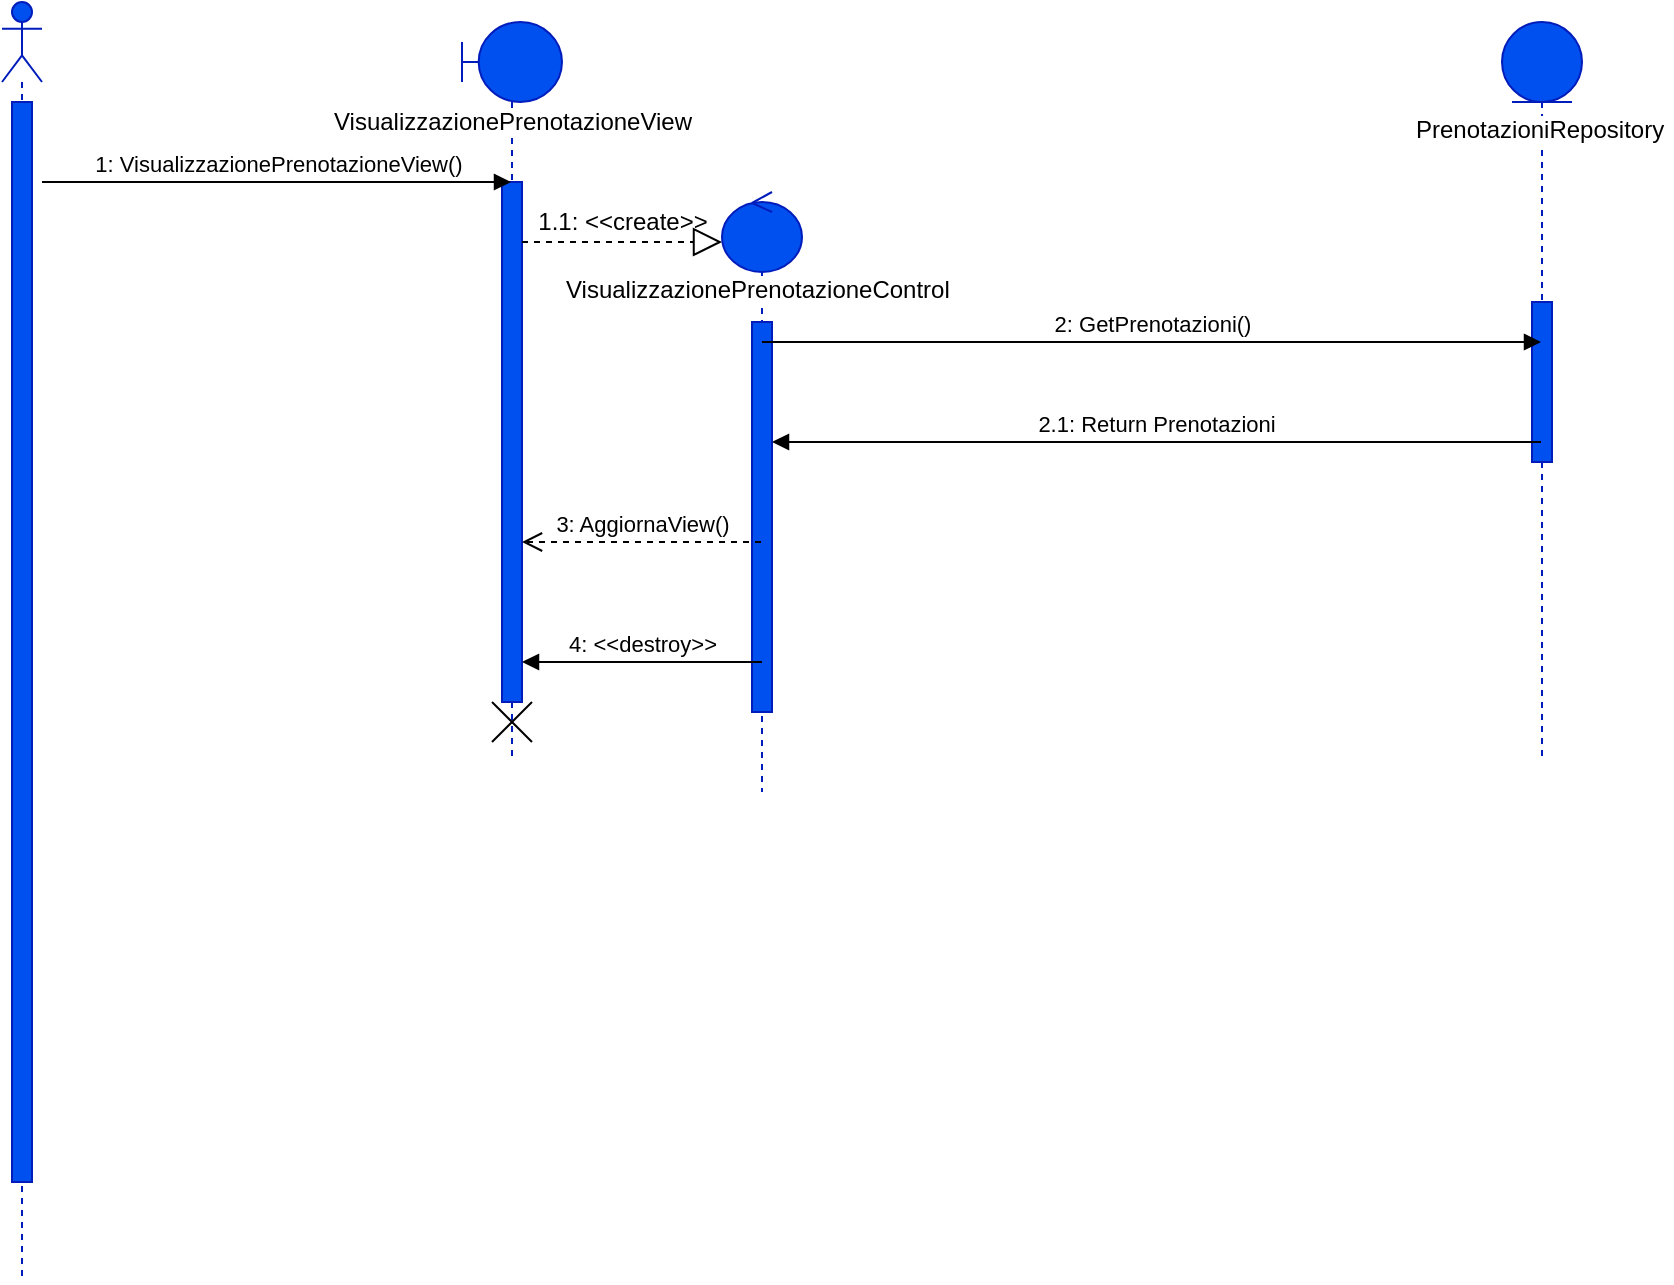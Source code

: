 <mxfile version="13.9.9" type="device"><diagram name="Page-1" id="13e1069c-82ec-6db2-03f1-153e76fe0fe0"><mxGraphModel dx="1422" dy="705" grid="1" gridSize="10" guides="1" tooltips="1" connect="1" arrows="1" fold="1" page="1" pageScale="1" pageWidth="1100" pageHeight="850" background="#ffffff" math="0" shadow="0"><root><mxCell id="0"/><mxCell id="1" parent="0"/><mxCell id="rmShR-VH-MiZmmc6JSE4-1" value="" style="shape=umlLifeline;participant=umlActor;perimeter=lifelinePerimeter;whiteSpace=wrap;html=1;container=1;collapsible=0;recursiveResize=0;verticalAlign=top;spacingTop=36;outlineConnect=0;fillColor=#0050ef;strokeColor=#001DBC;fontColor=#ffffff;" vertex="1" parent="1"><mxGeometry x="70" y="30" width="20" height="640" as="geometry"/></mxCell><mxCell id="rmShR-VH-MiZmmc6JSE4-2" value="" style="html=1;points=[];perimeter=orthogonalPerimeter;fillColor=#0050ef;strokeColor=#001DBC;fontColor=#ffffff;" vertex="1" parent="rmShR-VH-MiZmmc6JSE4-1"><mxGeometry x="5" y="50" width="10" height="540" as="geometry"/></mxCell><mxCell id="rmShR-VH-MiZmmc6JSE4-3" value="" style="shape=umlLifeline;participant=umlBoundary;perimeter=lifelinePerimeter;whiteSpace=wrap;html=1;container=1;collapsible=0;recursiveResize=0;verticalAlign=top;spacingTop=36;outlineConnect=0;fillColor=#0050ef;strokeColor=#001DBC;fontColor=#ffffff;" vertex="1" parent="1"><mxGeometry x="300" y="40" width="50" height="370" as="geometry"/></mxCell><mxCell id="rmShR-VH-MiZmmc6JSE4-7" value="" style="html=1;points=[];perimeter=orthogonalPerimeter;fillColor=#0050ef;strokeColor=#001DBC;fontColor=#ffffff;" vertex="1" parent="rmShR-VH-MiZmmc6JSE4-3"><mxGeometry x="20" y="80" width="10" height="260" as="geometry"/></mxCell><mxCell id="rmShR-VH-MiZmmc6JSE4-26" value="" style="shape=umlDestroy;" vertex="1" parent="rmShR-VH-MiZmmc6JSE4-3"><mxGeometry x="15" y="340" width="20" height="20" as="geometry"/></mxCell><mxCell id="rmShR-VH-MiZmmc6JSE4-4" value="1: VisualizzazionePrenotazioneView()" style="html=1;verticalAlign=bottom;endArrow=block;" edge="1" parent="1" target="rmShR-VH-MiZmmc6JSE4-3"><mxGeometry width="80" relative="1" as="geometry"><mxPoint x="90" y="120" as="sourcePoint"/><mxPoint x="290" y="120" as="targetPoint"/></mxGeometry></mxCell><mxCell id="rmShR-VH-MiZmmc6JSE4-5" value="&lt;span style=&quot;background-color: rgb(255 , 255 , 255)&quot;&gt;VisualizzazionePrenotazioneView&lt;/span&gt;" style="text;html=1;align=center;verticalAlign=middle;resizable=0;points=[];autosize=1;" vertex="1" parent="1"><mxGeometry x="230" y="80" width="190" height="20" as="geometry"/></mxCell><mxCell id="rmShR-VH-MiZmmc6JSE4-9" value="" style="endArrow=block;dashed=1;endFill=0;endSize=12;html=1;" edge="1" parent="1"><mxGeometry width="160" relative="1" as="geometry"><mxPoint x="330" y="150" as="sourcePoint"/><mxPoint x="430" y="150" as="targetPoint"/></mxGeometry></mxCell><mxCell id="rmShR-VH-MiZmmc6JSE4-10" value="" style="shape=umlLifeline;participant=umlControl;perimeter=lifelinePerimeter;whiteSpace=wrap;html=1;container=1;collapsible=0;recursiveResize=0;verticalAlign=top;spacingTop=36;outlineConnect=0;fillColor=#0050ef;strokeColor=#001DBC;fontColor=#ffffff;" vertex="1" parent="1"><mxGeometry x="430" y="125" width="40" height="300" as="geometry"/></mxCell><mxCell id="rmShR-VH-MiZmmc6JSE4-12" value="" style="html=1;points=[];perimeter=orthogonalPerimeter;fillColor=#0050ef;strokeColor=#001DBC;fontColor=#ffffff;" vertex="1" parent="rmShR-VH-MiZmmc6JSE4-10"><mxGeometry x="15" y="65" width="10" height="195" as="geometry"/></mxCell><mxCell id="rmShR-VH-MiZmmc6JSE4-11" value="&lt;span style=&quot;color: rgb(0 , 0 , 0) ; font-family: &amp;#34;helvetica&amp;#34; ; font-size: 12px ; font-style: normal ; font-weight: 400 ; letter-spacing: normal ; text-align: center ; text-indent: 0px ; text-transform: none ; word-spacing: 0px ; background-color: rgb(255 , 255 , 255) ; display: inline ; float: none&quot;&gt;VisualizzazionePrenotazioneControl&lt;/span&gt;" style="text;whiteSpace=wrap;html=1;" vertex="1" parent="1"><mxGeometry x="350" y="160" width="200" height="30" as="geometry"/></mxCell><mxCell id="rmShR-VH-MiZmmc6JSE4-13" value="" style="shape=umlLifeline;participant=umlEntity;perimeter=lifelinePerimeter;whiteSpace=wrap;html=1;container=1;collapsible=0;recursiveResize=0;verticalAlign=top;spacingTop=36;outlineConnect=0;fillColor=#0050ef;strokeColor=#001DBC;fontColor=#ffffff;" vertex="1" parent="1"><mxGeometry x="820" y="40" width="40" height="370" as="geometry"/></mxCell><mxCell id="rmShR-VH-MiZmmc6JSE4-15" value="" style="html=1;points=[];perimeter=orthogonalPerimeter;fillColor=#0050ef;strokeColor=#001DBC;fontColor=#ffffff;" vertex="1" parent="rmShR-VH-MiZmmc6JSE4-13"><mxGeometry x="15" y="140" width="10" height="80" as="geometry"/></mxCell><mxCell id="rmShR-VH-MiZmmc6JSE4-14" value="&lt;div style=&quot;text-align: center&quot;&gt;&lt;font face=&quot;helvetica&quot;&gt;&lt;span style=&quot;background-color: rgb(255 , 255 , 255)&quot;&gt;PrenotazioniRepository&lt;/span&gt;&lt;/font&gt;&lt;/div&gt;" style="text;whiteSpace=wrap;html=1;" vertex="1" parent="1"><mxGeometry x="775" y="80" width="130" height="30" as="geometry"/></mxCell><mxCell id="rmShR-VH-MiZmmc6JSE4-16" value="2: GetPrenotazioni()" style="html=1;verticalAlign=bottom;endArrow=block;" edge="1" parent="1" target="rmShR-VH-MiZmmc6JSE4-13"><mxGeometry width="80" relative="1" as="geometry"><mxPoint x="450" y="200" as="sourcePoint"/><mxPoint x="530" y="200" as="targetPoint"/></mxGeometry></mxCell><mxCell id="rmShR-VH-MiZmmc6JSE4-17" value="1.1: &amp;lt;&amp;lt;create&amp;gt;&amp;gt;" style="text;html=1;align=center;verticalAlign=middle;resizable=0;points=[];autosize=1;" vertex="1" parent="1"><mxGeometry x="330" y="130" width="100" height="20" as="geometry"/></mxCell><mxCell id="rmShR-VH-MiZmmc6JSE4-18" value="2.1: Return Prenotazioni" style="html=1;verticalAlign=bottom;endArrow=block;" edge="1" parent="1" source="rmShR-VH-MiZmmc6JSE4-13" target="rmShR-VH-MiZmmc6JSE4-12"><mxGeometry width="80" relative="1" as="geometry"><mxPoint x="800" y="250" as="sourcePoint"/><mxPoint x="480" y="240" as="targetPoint"/><Array as="points"><mxPoint x="490" y="250"/></Array></mxGeometry></mxCell><mxCell id="rmShR-VH-MiZmmc6JSE4-23" value="3: AggiornaView()" style="html=1;verticalAlign=bottom;endArrow=open;dashed=1;endSize=8;" edge="1" parent="1" source="rmShR-VH-MiZmmc6JSE4-10"><mxGeometry relative="1" as="geometry"><mxPoint x="410" y="300" as="sourcePoint"/><mxPoint x="330" y="300" as="targetPoint"/></mxGeometry></mxCell><mxCell id="rmShR-VH-MiZmmc6JSE4-24" value="4: &amp;lt;&amp;lt;destroy&amp;gt;&amp;gt;" style="html=1;verticalAlign=bottom;endArrow=block;" edge="1" parent="1" target="rmShR-VH-MiZmmc6JSE4-7"><mxGeometry width="80" relative="1" as="geometry"><mxPoint x="450" y="360" as="sourcePoint"/><mxPoint x="340" y="360" as="targetPoint"/></mxGeometry></mxCell></root></mxGraphModel></diagram></mxfile>